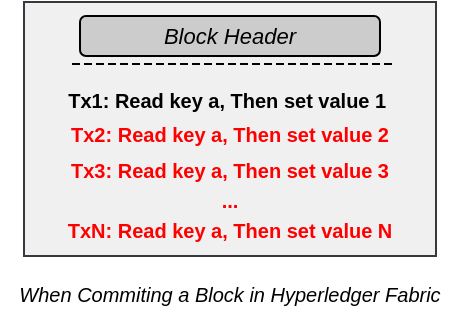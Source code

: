 <mxfile version="20.2.3" type="device"><diagram id="aW8BC6xyf7XYzy20FpQa" name="Page-1"><mxGraphModel dx="1015" dy="645" grid="1" gridSize="10" guides="1" tooltips="1" connect="1" arrows="1" fold="1" page="1" pageScale="1" pageWidth="827" pageHeight="1169" math="0" shadow="0"><root><mxCell id="0"/><mxCell id="1" parent="0"/><mxCell id="_izc5aic09UUB3uyZORW-53" value="" style="rounded=0;whiteSpace=wrap;html=1;fillColor=#F0F0F0;strokeColor=#36393d;" parent="1" vertex="1"><mxGeometry x="276" y="563" width="206" height="127" as="geometry"/></mxCell><mxCell id="_izc5aic09UUB3uyZORW-54" value="&lt;i&gt;Block Header&lt;/i&gt;" style="rounded=1;whiteSpace=wrap;html=1;fontSize=11;fillColor=#CCCCCC;strokeColor=#000000;" parent="1" vertex="1"><mxGeometry x="304" y="570" width="150" height="20" as="geometry"/></mxCell><mxCell id="_izc5aic09UUB3uyZORW-55" value="" style="endArrow=none;dashed=1;html=1;rounded=0;fontColor=#000000;shape=link;sketch=0;width=0;" parent="1" edge="1"><mxGeometry width="50" height="50" relative="1" as="geometry"><mxPoint x="460" y="594.0" as="sourcePoint"/><mxPoint x="300" y="594.0" as="targetPoint"/></mxGeometry></mxCell><mxCell id="_izc5aic09UUB3uyZORW-58" value="&lt;font style=&quot;font-size: 10px;&quot;&gt;&lt;i&gt;When Commiting a Block in Hyperledger Fabric&lt;/i&gt;&lt;/font&gt;" style="text;html=1;strokeColor=none;fillColor=none;align=center;verticalAlign=middle;whiteSpace=wrap;rounded=0;fontSize=10;" parent="1" vertex="1"><mxGeometry x="264" y="694" width="230" height="30" as="geometry"/></mxCell><mxCell id="_izc5aic09UUB3uyZORW-52" value="&lt;font style=&quot;font-size: 10px;&quot;&gt;&lt;b&gt;Tx1: Read key a, Then set value 1&amp;nbsp;&lt;/b&gt;&lt;br&gt;&lt;/font&gt;" style="text;html=1;strokeColor=none;fillColor=none;align=center;verticalAlign=middle;whiteSpace=wrap;rounded=0;fontSize=8;" parent="1" vertex="1"><mxGeometry x="293" y="597" width="172" height="30" as="geometry"/></mxCell><mxCell id="qjRiVhMUF0LG8RdDWgEA-1" value="&lt;font style=&quot;font-size: 10px;&quot;&gt;&lt;b&gt;&lt;font color=&quot;#ff0000&quot;&gt;Tx2: Read key a, Then set value 2&lt;/font&gt;&lt;/b&gt;&lt;br&gt;&lt;/font&gt;" style="text;html=1;strokeColor=none;fillColor=none;align=center;verticalAlign=middle;whiteSpace=wrap;rounded=0;fontSize=8;" parent="1" vertex="1"><mxGeometry x="293" y="614" width="172" height="30" as="geometry"/></mxCell><mxCell id="3vQXkWQ_i7Fj4ZR1TMea-1" value="&lt;font style=&quot;font-size: 10px;&quot;&gt;&lt;b&gt;&lt;font color=&quot;#ff0000&quot;&gt;Tx3: Read key a, Then set value 3&lt;/font&gt;&lt;/b&gt;&lt;br&gt;&lt;/font&gt;" style="text;html=1;strokeColor=none;fillColor=none;align=center;verticalAlign=middle;whiteSpace=wrap;rounded=0;fontSize=8;" parent="1" vertex="1"><mxGeometry x="293" y="632" width="172" height="30" as="geometry"/></mxCell><mxCell id="Z6yQWXGcWsxQ-biq-ewJ-1" value="&lt;font style=&quot;font-size: 10px;&quot;&gt;&lt;b&gt;&lt;font color=&quot;#ff0000&quot;&gt;...&lt;/font&gt;&lt;/b&gt;&lt;br&gt;&lt;/font&gt;" style="text;html=1;strokeColor=none;fillColor=none;align=center;verticalAlign=middle;whiteSpace=wrap;rounded=0;fontSize=8;" vertex="1" parent="1"><mxGeometry x="293" y="647" width="172" height="30" as="geometry"/></mxCell><mxCell id="Z6yQWXGcWsxQ-biq-ewJ-2" value="&lt;font style=&quot;font-size: 10px;&quot;&gt;&lt;b&gt;&lt;font color=&quot;#ff0000&quot;&gt;TxN: Read key a, Then set value N&lt;/font&gt;&lt;/b&gt;&lt;br&gt;&lt;/font&gt;" style="text;html=1;strokeColor=none;fillColor=none;align=center;verticalAlign=middle;whiteSpace=wrap;rounded=0;fontSize=8;" vertex="1" parent="1"><mxGeometry x="293" y="662" width="172" height="30" as="geometry"/></mxCell></root></mxGraphModel></diagram></mxfile>
